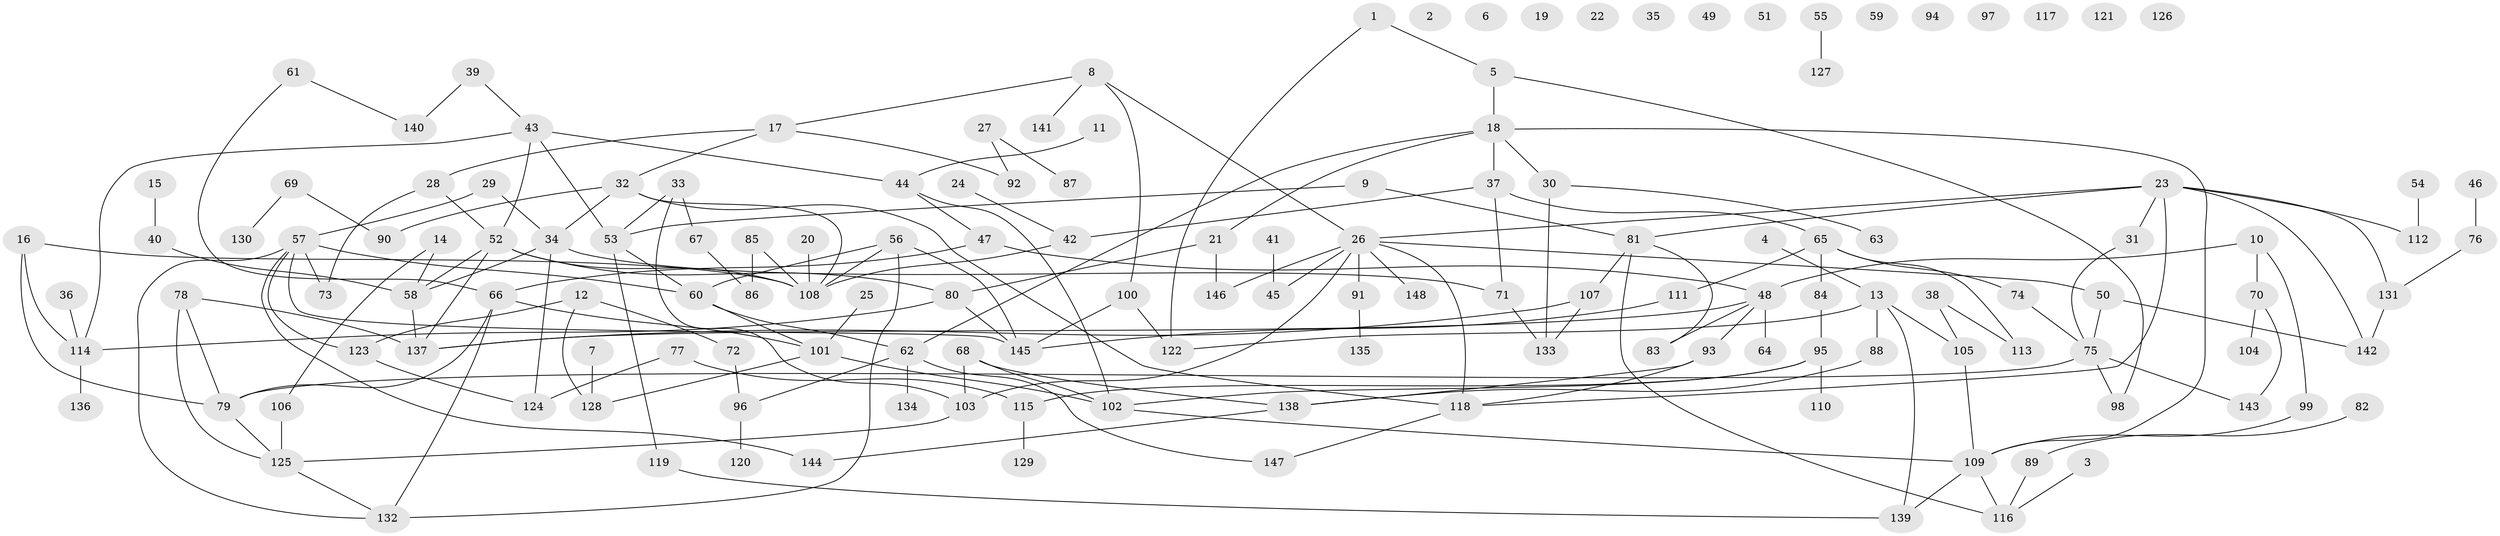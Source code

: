 // Generated by graph-tools (version 1.1) at 2025/33/03/09/25 02:33:32]
// undirected, 148 vertices, 196 edges
graph export_dot {
graph [start="1"]
  node [color=gray90,style=filled];
  1;
  2;
  3;
  4;
  5;
  6;
  7;
  8;
  9;
  10;
  11;
  12;
  13;
  14;
  15;
  16;
  17;
  18;
  19;
  20;
  21;
  22;
  23;
  24;
  25;
  26;
  27;
  28;
  29;
  30;
  31;
  32;
  33;
  34;
  35;
  36;
  37;
  38;
  39;
  40;
  41;
  42;
  43;
  44;
  45;
  46;
  47;
  48;
  49;
  50;
  51;
  52;
  53;
  54;
  55;
  56;
  57;
  58;
  59;
  60;
  61;
  62;
  63;
  64;
  65;
  66;
  67;
  68;
  69;
  70;
  71;
  72;
  73;
  74;
  75;
  76;
  77;
  78;
  79;
  80;
  81;
  82;
  83;
  84;
  85;
  86;
  87;
  88;
  89;
  90;
  91;
  92;
  93;
  94;
  95;
  96;
  97;
  98;
  99;
  100;
  101;
  102;
  103;
  104;
  105;
  106;
  107;
  108;
  109;
  110;
  111;
  112;
  113;
  114;
  115;
  116;
  117;
  118;
  119;
  120;
  121;
  122;
  123;
  124;
  125;
  126;
  127;
  128;
  129;
  130;
  131;
  132;
  133;
  134;
  135;
  136;
  137;
  138;
  139;
  140;
  141;
  142;
  143;
  144;
  145;
  146;
  147;
  148;
  1 -- 5;
  1 -- 122;
  3 -- 116;
  4 -- 13;
  5 -- 18;
  5 -- 98;
  7 -- 128;
  8 -- 17;
  8 -- 26;
  8 -- 100;
  8 -- 141;
  9 -- 53;
  9 -- 81;
  10 -- 48;
  10 -- 70;
  10 -- 99;
  11 -- 44;
  12 -- 72;
  12 -- 123;
  12 -- 128;
  13 -- 88;
  13 -- 105;
  13 -- 122;
  13 -- 139;
  14 -- 58;
  14 -- 106;
  15 -- 40;
  16 -- 79;
  16 -- 108;
  16 -- 114;
  17 -- 28;
  17 -- 32;
  17 -- 92;
  18 -- 21;
  18 -- 30;
  18 -- 37;
  18 -- 62;
  18 -- 109;
  20 -- 108;
  21 -- 80;
  21 -- 146;
  23 -- 26;
  23 -- 31;
  23 -- 81;
  23 -- 112;
  23 -- 118;
  23 -- 131;
  23 -- 142;
  24 -- 42;
  25 -- 101;
  26 -- 45;
  26 -- 50;
  26 -- 91;
  26 -- 103;
  26 -- 118;
  26 -- 146;
  26 -- 148;
  27 -- 87;
  27 -- 92;
  28 -- 52;
  28 -- 73;
  29 -- 34;
  29 -- 57;
  30 -- 63;
  30 -- 133;
  31 -- 75;
  32 -- 34;
  32 -- 90;
  32 -- 108;
  32 -- 118;
  33 -- 53;
  33 -- 67;
  33 -- 103;
  34 -- 58;
  34 -- 71;
  34 -- 124;
  36 -- 114;
  37 -- 42;
  37 -- 65;
  37 -- 71;
  38 -- 105;
  38 -- 113;
  39 -- 43;
  39 -- 140;
  40 -- 58;
  41 -- 45;
  42 -- 108;
  43 -- 44;
  43 -- 52;
  43 -- 53;
  43 -- 114;
  44 -- 47;
  44 -- 102;
  46 -- 76;
  47 -- 48;
  47 -- 66;
  48 -- 64;
  48 -- 83;
  48 -- 93;
  48 -- 137;
  50 -- 75;
  50 -- 142;
  52 -- 58;
  52 -- 80;
  52 -- 108;
  52 -- 137;
  53 -- 60;
  53 -- 119;
  54 -- 112;
  55 -- 127;
  56 -- 60;
  56 -- 108;
  56 -- 132;
  56 -- 145;
  57 -- 60;
  57 -- 73;
  57 -- 123;
  57 -- 132;
  57 -- 144;
  57 -- 145;
  58 -- 137;
  60 -- 62;
  60 -- 101;
  61 -- 66;
  61 -- 140;
  62 -- 96;
  62 -- 134;
  62 -- 147;
  65 -- 74;
  65 -- 84;
  65 -- 111;
  65 -- 113;
  66 -- 79;
  66 -- 101;
  66 -- 132;
  67 -- 86;
  68 -- 102;
  68 -- 103;
  68 -- 138;
  69 -- 90;
  69 -- 130;
  70 -- 104;
  70 -- 143;
  71 -- 133;
  72 -- 96;
  74 -- 75;
  75 -- 79;
  75 -- 98;
  75 -- 143;
  76 -- 131;
  77 -- 115;
  77 -- 124;
  78 -- 79;
  78 -- 125;
  78 -- 137;
  79 -- 125;
  80 -- 114;
  80 -- 145;
  81 -- 83;
  81 -- 107;
  81 -- 116;
  82 -- 89;
  84 -- 95;
  85 -- 86;
  85 -- 108;
  88 -- 138;
  89 -- 116;
  91 -- 135;
  93 -- 118;
  93 -- 138;
  95 -- 102;
  95 -- 110;
  95 -- 115;
  96 -- 120;
  99 -- 109;
  100 -- 122;
  100 -- 145;
  101 -- 102;
  101 -- 128;
  102 -- 109;
  103 -- 125;
  105 -- 109;
  106 -- 125;
  107 -- 133;
  107 -- 137;
  109 -- 116;
  109 -- 139;
  111 -- 145;
  114 -- 136;
  115 -- 129;
  118 -- 147;
  119 -- 139;
  123 -- 124;
  125 -- 132;
  131 -- 142;
  138 -- 144;
}
